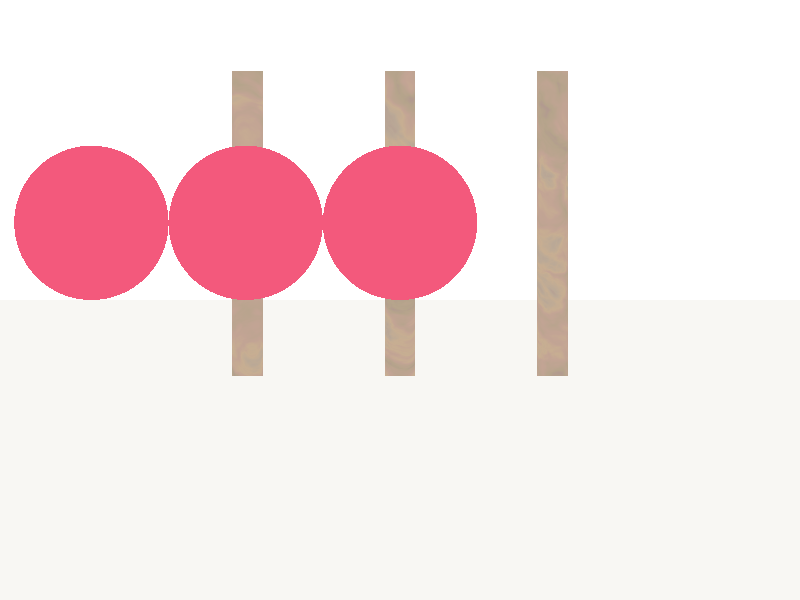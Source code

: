 //EXAMPLE OF TRANSPARENT OBJECTS
//ANIMATE WITH CLOCK FROM 0 TO 2

//Files with predefined colors and textures
#include "colors.inc"
#include "glass.inc"
#include "golds.inc"
#include "metals.inc"
#include "stones.inc"
#include "woods.inc"

//Place the camera
camera {
  sky <0,0,1>          //Don't change this
  direction <-1,0,0>   //Don't change this  
  right <-4/3,0,0>     //Don't change this
  location  <100,0,.5> //Camera location
  look_at   <0,0,.5>    //Where camera is pointing
  angle 3       //Angle of the view--increase to see more, decrease to see less
}

//Ambient light to "brighten up" darker pictures
global_settings { ambient_light White }

//Place a light--you can have more than one!
light_source {
  <10,-10,10>   //Change this if you want to put the light at a different point
  color White*2        //Multiplying by 2 doubles the brightness
}

//Set a background color
background { color White }

//Create a "floor"
plane {
  <0,0,1>, 0           //This represents the plane 0x+0y+z=0
  texture { T_Silver_3A }  //The texture comes from the file "metals.inc"
   }

//Create three cylinders, giving centers of ends and radus for each
cylinder { <0,-1,0>, <0,-1,2>,  .1 texture{T_Stone1}}
cylinder { <0,0,0>, <0,0,2>,  .1 texture{T_Stone1}}
cylinder { <0,1,0>, <0,1,2>,  .1 texture{T_Stone1}}

//Create three transparent spheres
//Giving center and radius,and index of refraction for each 
union{
sphere { <1, -1, 1>, 0.5  texture{T_Ruby_Glass} interior { ior 1 } }
sphere { <1, 0, 1>, 0.5  texture{T_Ruby_Glass} interior { ior 1.5 } }
sphere { <1, 1, 1>, 0.5  texture{T_Ruby_Glass} interior { ior 2 } }
translate<0,clock-1,0>
}
